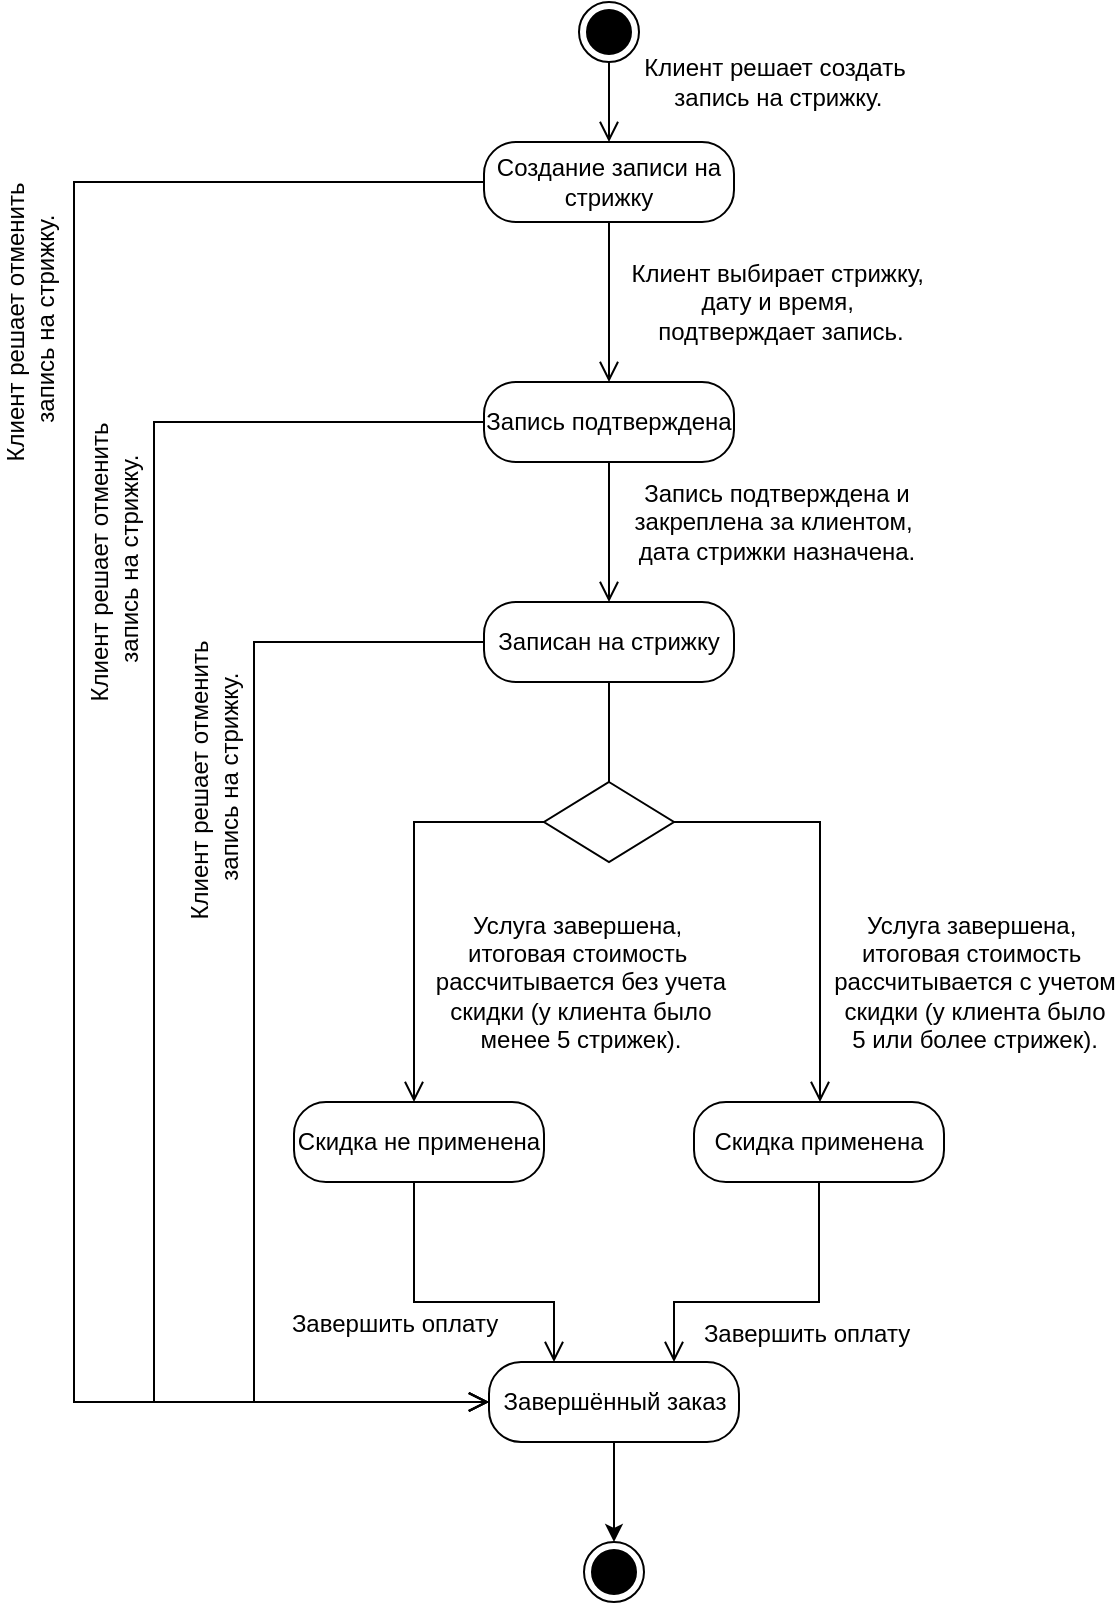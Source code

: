 <mxfile version="26.1.0">
  <diagram name="Страница — 1" id="_JtVkiYtL2jWx4ZhkG_M">
    <mxGraphModel dx="2345" dy="780" grid="1" gridSize="10" guides="1" tooltips="1" connect="1" arrows="1" fold="1" page="1" pageScale="1" pageWidth="827" pageHeight="1169" math="0" shadow="0">
      <root>
        <mxCell id="0" />
        <mxCell id="1" parent="0" />
        <mxCell id="7Jz3YPbekmTBqTyS7CcT-1" value="" style="ellipse;html=1;shape=endState;fillColor=#000000;strokeColor=#000000;" parent="1" vertex="1">
          <mxGeometry x="202.5" y="100" width="30" height="30" as="geometry" />
        </mxCell>
        <mxCell id="7Jz3YPbekmTBqTyS7CcT-2" value="Создание записи на стрижку" style="rounded=1;whiteSpace=wrap;html=1;arcSize=40;" parent="1" vertex="1">
          <mxGeometry x="155" y="170" width="125" height="40" as="geometry" />
        </mxCell>
        <mxCell id="7Jz3YPbekmTBqTyS7CcT-3" value="" style="edgeStyle=orthogonalEdgeStyle;html=1;verticalAlign=bottom;endArrow=open;endSize=8;strokeColor=#000000;rounded=0;fontSize=12;curved=1;" parent="1" source="7Jz3YPbekmTBqTyS7CcT-2" target="7Jz3YPbekmTBqTyS7CcT-6" edge="1">
          <mxGeometry relative="1" as="geometry">
            <mxPoint x="215" y="340" as="targetPoint" />
          </mxGeometry>
        </mxCell>
        <mxCell id="7Jz3YPbekmTBqTyS7CcT-5" value="Клиент выбирает стрижку,&amp;nbsp;&lt;div&gt;дату и время,&amp;nbsp;&lt;/div&gt;&lt;div&gt;подтверждает запись.&lt;/div&gt;" style="edgeLabel;html=1;align=center;verticalAlign=middle;resizable=0;points=[];fontSize=12;labelBackgroundColor=none;" parent="7Jz3YPbekmTBqTyS7CcT-3" vertex="1" connectable="0">
          <mxGeometry x="-0.26" y="1" relative="1" as="geometry">
            <mxPoint x="84" y="10" as="offset" />
          </mxGeometry>
        </mxCell>
        <mxCell id="7Jz3YPbekmTBqTyS7CcT-4" value="" style="edgeStyle=orthogonalEdgeStyle;html=1;verticalAlign=bottom;endArrow=open;endSize=8;strokeColor=#000000;rounded=0;fontSize=12;curved=1;exitX=0.5;exitY=1;exitDx=0;exitDy=0;entryX=0.5;entryY=0;entryDx=0;entryDy=0;" parent="1" source="7Jz3YPbekmTBqTyS7CcT-1" target="7Jz3YPbekmTBqTyS7CcT-2" edge="1">
          <mxGeometry relative="1" as="geometry">
            <mxPoint x="260" y="180" as="targetPoint" />
            <mxPoint x="260" y="120" as="sourcePoint" />
          </mxGeometry>
        </mxCell>
        <mxCell id="7Jz3YPbekmTBqTyS7CcT-6" value="Запись подтверждена" style="rounded=1;whiteSpace=wrap;html=1;arcSize=40;" parent="1" vertex="1">
          <mxGeometry x="155" y="290" width="125" height="40" as="geometry" />
        </mxCell>
        <mxCell id="7Jz3YPbekmTBqTyS7CcT-8" value="Записан на стрижку" style="rounded=1;whiteSpace=wrap;html=1;arcSize=40;" parent="1" vertex="1">
          <mxGeometry x="155" y="400" width="125" height="40" as="geometry" />
        </mxCell>
        <mxCell id="7Jz3YPbekmTBqTyS7CcT-17" value="Скидка применена" style="rounded=1;whiteSpace=wrap;html=1;arcSize=40;" parent="1" vertex="1">
          <mxGeometry x="260" y="650" width="125" height="40" as="geometry" />
        </mxCell>
        <mxCell id="7Jz3YPbekmTBqTyS7CcT-18" value="" style="edgeStyle=orthogonalEdgeStyle;html=1;verticalAlign=bottom;endArrow=open;endSize=8;strokeColor=#000000;rounded=0;fontSize=12;" parent="1" source="7Jz3YPbekmTBqTyS7CcT-2" target="7Jz3YPbekmTBqTyS7CcT-37" edge="1">
          <mxGeometry relative="1" as="geometry">
            <mxPoint x="62" y="290" as="targetPoint" />
            <mxPoint x="225" y="220" as="sourcePoint" />
            <Array as="points">
              <mxPoint x="-50" y="190" />
              <mxPoint x="-50" y="800" />
            </Array>
          </mxGeometry>
        </mxCell>
        <mxCell id="7Jz3YPbekmTBqTyS7CcT-19" value="Клиент решает отменить&lt;div&gt;&amp;nbsp;запись на стрижку.&lt;/div&gt;" style="edgeLabel;html=1;align=center;verticalAlign=middle;resizable=0;points=[];fontSize=12;labelBackgroundColor=none;rotation=270;" parent="7Jz3YPbekmTBqTyS7CcT-18" vertex="1" connectable="0">
          <mxGeometry x="-0.26" y="1" relative="1" as="geometry">
            <mxPoint x="-23" y="-103" as="offset" />
          </mxGeometry>
        </mxCell>
        <mxCell id="7Jz3YPbekmTBqTyS7CcT-20" value="" style="edgeStyle=orthogonalEdgeStyle;html=1;verticalAlign=bottom;endArrow=open;endSize=8;strokeColor=#000000;rounded=0;fontSize=12;" parent="1" source="7Jz3YPbekmTBqTyS7CcT-6" target="7Jz3YPbekmTBqTyS7CcT-8" edge="1">
          <mxGeometry relative="1" as="geometry">
            <mxPoint x="165" y="430" as="targetPoint" />
            <mxPoint x="165" y="200" as="sourcePoint" />
            <Array as="points">
              <mxPoint x="218" y="420" />
              <mxPoint x="218" y="420" />
            </Array>
          </mxGeometry>
        </mxCell>
        <mxCell id="7Jz3YPbekmTBqTyS7CcT-21" value="Запись подтверждена&amp;nbsp;&lt;span style=&quot;background-color: transparent; color: light-dark(rgb(0, 0, 0), rgb(255, 255, 255));&quot;&gt;и&lt;/span&gt;&lt;div&gt;&lt;span style=&quot;background-color: transparent; color: light-dark(rgb(0, 0, 0), rgb(255, 255, 255));&quot;&gt;закреплена&amp;nbsp;&lt;/span&gt;&lt;span style=&quot;background-color: transparent; color: light-dark(rgb(0, 0, 0), rgb(255, 255, 255));&quot;&gt;за клиентом,&amp;nbsp;&lt;/span&gt;&lt;div&gt;&lt;div&gt;дата стрижки назначена.&lt;/div&gt;&lt;/div&gt;&lt;/div&gt;" style="edgeLabel;html=1;align=center;verticalAlign=middle;resizable=0;points=[];fontSize=12;labelBackgroundColor=none;" parent="7Jz3YPbekmTBqTyS7CcT-20" vertex="1" connectable="0">
          <mxGeometry x="-0.26" y="1" relative="1" as="geometry">
            <mxPoint x="82" y="4" as="offset" />
          </mxGeometry>
        </mxCell>
        <mxCell id="7Jz3YPbekmTBqTyS7CcT-28" value="" style="edgeStyle=orthogonalEdgeStyle;html=1;verticalAlign=bottom;endArrow=open;endSize=8;strokeColor=#000000;rounded=0;fontSize=12;exitX=0.5;exitY=1;exitDx=0;exitDy=0;" parent="1" source="7Jz3YPbekmTBqTyS7CcT-8" target="7Jz3YPbekmTBqTyS7CcT-50" edge="1">
          <mxGeometry relative="1" as="geometry">
            <mxPoint x="217.5" y="610" as="targetPoint" />
            <mxPoint x="155" y="510" as="sourcePoint" />
            <Array as="points">
              <mxPoint x="218" y="510" />
              <mxPoint x="120" y="510" />
            </Array>
          </mxGeometry>
        </mxCell>
        <mxCell id="7Jz3YPbekmTBqTyS7CcT-29" value="Услуга завершена,&amp;nbsp;&lt;div&gt;итоговая стоимость&amp;nbsp;&lt;/div&gt;&lt;div&gt;рассчитывается без учета&lt;/div&gt;&lt;div&gt;&lt;span style=&quot;background-color: transparent; color: light-dark(rgb(0, 0, 0), rgb(255, 255, 255));&quot;&gt;скидки (у клиента было&lt;/span&gt;&lt;/div&gt;&lt;div&gt;&lt;span style=&quot;background-color: transparent; color: light-dark(rgb(0, 0, 0), rgb(255, 255, 255));&quot;&gt;менее 5 стрижек&lt;/span&gt;&lt;span style=&quot;background-color: transparent; color: light-dark(rgb(0, 0, 0), rgb(255, 255, 255));&quot;&gt;).&lt;/span&gt;&lt;/div&gt;" style="edgeLabel;html=1;align=center;verticalAlign=middle;resizable=0;points=[];fontSize=12;labelBackgroundColor=none;" parent="7Jz3YPbekmTBqTyS7CcT-28" vertex="1" connectable="0">
          <mxGeometry x="-0.26" y="1" relative="1" as="geometry">
            <mxPoint x="29" y="79" as="offset" />
          </mxGeometry>
        </mxCell>
        <mxCell id="7Jz3YPbekmTBqTyS7CcT-30" value="" style="edgeStyle=orthogonalEdgeStyle;html=1;verticalAlign=bottom;endArrow=open;endSize=8;strokeColor=#000000;rounded=0;fontSize=12;exitX=0.5;exitY=1;exitDx=0;exitDy=0;" parent="1" source="7Jz3YPbekmTBqTyS7CcT-8" target="7Jz3YPbekmTBqTyS7CcT-17" edge="1">
          <mxGeometry relative="1" as="geometry">
            <mxPoint x="360" y="895" as="targetPoint" />
            <mxPoint x="280" y="510" as="sourcePoint" />
            <Array as="points">
              <mxPoint x="218" y="510" />
              <mxPoint x="323" y="510" />
            </Array>
          </mxGeometry>
        </mxCell>
        <mxCell id="7Jz3YPbekmTBqTyS7CcT-31" value="&lt;span style=&quot;color: rgba(0, 0, 0, 0); font-family: monospace; font-size: 0px; text-align: start;&quot;&gt;%3CmxGraphModel%3E%3Croot%3E%3CmxCell%20id%3D%220%22%2F%3E%3CmxCell%20id%3D%221%22%20parent%3D%220%22%2F%3E%3CmxCell%20id%3D%222%22%20value%3D%22%D0%A3%D1%81%D0%BB%D1%83%D0%B3%D0%B0%20%D0%B7%D0%B0%D0%B2%D0%B5%D1%80%D1%88%D0%B5%D0%BD%D0%B0%2C%26amp%3Bnbsp%3B%26lt%3Bdiv%26gt%3B%D0%B8%D1%82%D0%BE%D0%B3%D0%BE%D0%B2%D0%B0%D1%8F%20%D1%81%D1%82%D0%BE%D0%B8%D0%BC%D0%BE%D1%81%D1%82%D1%8C%26amp%3Bnbsp%3B%26lt%3B%2Fdiv%26gt%3B%26lt%3Bdiv%26gt%3B%D1%80%D0%B0%D1%81%D1%81%D1%87%D0%B8%D1%82%D1%8B%D0%B2%D0%B0%D0%B5%D1%82%D1%81%D1%8F%20%D0%B1%D0%B5%D0%B7%20%D1%83%D1%87%D0%B5%D1%82%D0%B0%26lt%3B%2Fdiv%26gt%3B%26lt%3Bdiv%26gt%3B%26lt%3Bspan%20style%3D%26quot%3Bbackground-color%3A%20transparent%3B%20color%3A%20light-dark(rgb(0%2C%200%2C%200)%2C%20rgb(255%2C%20255%2C%20255))%3B%26quot%3B%26gt%3B%D1%81%D0%BA%D0%B8%D0%B4%D0%BA%D0%B8%20(%D1%83%20%D0%BA%D0%BB%D0%B8%D0%B5%D0%BD%D1%82%D0%B0%20%D0%B1%D1%8B%D0%BB%D0%BE%26lt%3B%2Fspan%26gt%3B%26lt%3B%2Fdiv%26gt%3B%26lt%3Bdiv%26gt%3B%26lt%3Bspan%20style%3D%26quot%3Bbackground-color%3A%20transparent%3B%20color%3A%20light-dark(rgb(0%2C%200%2C%200)%2C%20rgb(255%2C%20255%2C%20255))%3B%26quot%3B%26gt%3B%D0%BC%D0%B5%D0%BD%D0%B5%D0%B5%205%20%D1%81%D1%82%D1%80%D0%B8%D0%B6%D0%B5%D0%BA%26lt%3B%2Fspan%26gt%3B%26lt%3Bspan%20style%3D%26quot%3Bbackground-color%3A%20transparent%3B%20color%3A%20light-dark(rgb(0%2C%200%2C%200)%2C%20rgb(255%2C%20255%2C%20255))%3B%26quot%3B%26gt%3B).%26lt%3B%2Fspan%26gt%3B%26lt%3B%2Fdiv%26gt%3B%22%20style%3D%22edgeLabel%3Bhtml%3D1%3Balign%3Dcenter%3BverticalAlign%3Dmiddle%3Bresizable%3D0%3Bpoints%3D%5B%5D%3BfontSize%3D12%3BlabelBackgroundColor%3Dnone%3B%22%20vertex%3D%221%22%20connectable%3D%220%22%20parent%3D%221%22%3E%3CmxGeometry%20x%3D%22200%22%20y%3D%22720%22%20as%3D%22geometry%22%2F%3E%3C%2FmxCell%3E%3C%2Froot%3E%3C%2FmxGraphModel%3E&lt;/span&gt;" style="edgeLabel;html=1;align=center;verticalAlign=middle;resizable=0;points=[];fontSize=12;labelBackgroundColor=none;" parent="7Jz3YPbekmTBqTyS7CcT-30" vertex="1" connectable="0">
          <mxGeometry x="-0.26" y="1" relative="1" as="geometry">
            <mxPoint x="76" y="55" as="offset" />
          </mxGeometry>
        </mxCell>
        <mxCell id="7Jz3YPbekmTBqTyS7CcT-34" value="" style="ellipse;html=1;shape=endState;fillColor=#000000;strokeColor=#000000;" parent="1" vertex="1">
          <mxGeometry x="205" y="870" width="30" height="30" as="geometry" />
        </mxCell>
        <mxCell id="ryOpIvGTeBT19iTqLZKd-1" style="edgeStyle=orthogonalEdgeStyle;rounded=0;orthogonalLoop=1;jettySize=auto;html=1;exitX=0.5;exitY=1;exitDx=0;exitDy=0;" parent="1" source="7Jz3YPbekmTBqTyS7CcT-37" target="7Jz3YPbekmTBqTyS7CcT-34" edge="1">
          <mxGeometry relative="1" as="geometry" />
        </mxCell>
        <mxCell id="7Jz3YPbekmTBqTyS7CcT-37" value="Завершённый заказ" style="rounded=1;whiteSpace=wrap;html=1;arcSize=40;" parent="1" vertex="1">
          <mxGeometry x="157.5" y="780" width="125" height="40" as="geometry" />
        </mxCell>
        <mxCell id="7Jz3YPbekmTBqTyS7CcT-40" value="Клиент решает создать&lt;div&gt;&amp;nbsp;запись на стрижку.&lt;/div&gt;" style="edgeLabel;html=1;align=center;verticalAlign=middle;resizable=0;points=[];fontSize=12;labelBackgroundColor=none;rotation=0;" parent="1" vertex="1" connectable="0">
          <mxGeometry x="299.997" y="140" as="geometry" />
        </mxCell>
        <mxCell id="7Jz3YPbekmTBqTyS7CcT-43" value="" style="edgeStyle=orthogonalEdgeStyle;html=1;verticalAlign=bottom;endArrow=open;endSize=8;strokeColor=#000000;rounded=0;fontSize=12;" parent="1" source="7Jz3YPbekmTBqTyS7CcT-6" target="7Jz3YPbekmTBqTyS7CcT-37" edge="1">
          <mxGeometry relative="1" as="geometry">
            <mxPoint x="165" y="940" as="targetPoint" />
            <mxPoint x="165" y="200" as="sourcePoint" />
            <Array as="points">
              <mxPoint x="-10" y="310" />
              <mxPoint x="-10" y="800" />
            </Array>
          </mxGeometry>
        </mxCell>
        <mxCell id="7Jz3YPbekmTBqTyS7CcT-44" value="Клиент решает отменить&lt;div&gt;&amp;nbsp;запись на стрижку.&lt;/div&gt;" style="edgeLabel;html=1;align=center;verticalAlign=middle;resizable=0;points=[];fontSize=12;labelBackgroundColor=none;rotation=-90;" parent="7Jz3YPbekmTBqTyS7CcT-43" vertex="1" connectable="0">
          <mxGeometry x="-0.26" y="1" relative="1" as="geometry">
            <mxPoint x="-21" y="-69" as="offset" />
          </mxGeometry>
        </mxCell>
        <mxCell id="7Jz3YPbekmTBqTyS7CcT-45" value="" style="edgeStyle=orthogonalEdgeStyle;html=1;verticalAlign=bottom;endArrow=open;endSize=8;strokeColor=#000000;rounded=0;fontSize=12;" parent="1" source="7Jz3YPbekmTBqTyS7CcT-8" target="7Jz3YPbekmTBqTyS7CcT-37" edge="1">
          <mxGeometry relative="1" as="geometry">
            <mxPoint x="160" y="860" as="targetPoint" />
            <mxPoint x="165" y="320" as="sourcePoint" />
            <Array as="points">
              <mxPoint x="40" y="420" />
              <mxPoint x="40" y="800" />
            </Array>
          </mxGeometry>
        </mxCell>
        <mxCell id="7Jz3YPbekmTBqTyS7CcT-46" value="Клиент решает отменить&lt;div&gt;&amp;nbsp;запись на стрижку.&lt;/div&gt;" style="edgeLabel;html=1;align=center;verticalAlign=middle;resizable=0;points=[];fontSize=12;labelBackgroundColor=none;rotation=-90;" parent="7Jz3YPbekmTBqTyS7CcT-45" vertex="1" connectable="0">
          <mxGeometry x="-0.26" y="1" relative="1" as="geometry">
            <mxPoint x="-21" y="-42" as="offset" />
          </mxGeometry>
        </mxCell>
        <mxCell id="7Jz3YPbekmTBqTyS7CcT-50" value="Скидка не применена" style="rounded=1;whiteSpace=wrap;html=1;arcSize=40;" parent="1" vertex="1">
          <mxGeometry x="60" y="650" width="125" height="40" as="geometry" />
        </mxCell>
        <mxCell id="7Jz3YPbekmTBqTyS7CcT-51" value="" style="edgeStyle=orthogonalEdgeStyle;html=1;verticalAlign=bottom;endArrow=open;endSize=8;strokeColor=#000000;rounded=0;fontSize=12;" parent="1" source="7Jz3YPbekmTBqTyS7CcT-17" target="7Jz3YPbekmTBqTyS7CcT-37" edge="1">
          <mxGeometry relative="1" as="geometry">
            <mxPoint x="403" y="670" as="targetPoint" />
            <mxPoint x="290" y="640" as="sourcePoint" />
            <Array as="points">
              <mxPoint x="323" y="750" />
              <mxPoint x="250" y="750" />
            </Array>
          </mxGeometry>
        </mxCell>
        <mxCell id="7Jz3YPbekmTBqTyS7CcT-54" value="" style="edgeStyle=orthogonalEdgeStyle;html=1;verticalAlign=bottom;endArrow=open;endSize=8;strokeColor=#000000;rounded=0;fontSize=12;" parent="1" source="7Jz3YPbekmTBqTyS7CcT-50" target="7Jz3YPbekmTBqTyS7CcT-37" edge="1">
          <mxGeometry relative="1" as="geometry">
            <mxPoint x="260" y="790" as="targetPoint" />
            <mxPoint x="340" y="700" as="sourcePoint" />
            <Array as="points">
              <mxPoint x="120" y="750" />
              <mxPoint x="190" y="750" />
            </Array>
          </mxGeometry>
        </mxCell>
        <mxCell id="7Jz3YPbekmTBqTyS7CcT-57" value="Завершить оплату" style="edgeLabel;html=1;align=center;verticalAlign=middle;resizable=0;points=[];fontSize=12;" parent="7Jz3YPbekmTBqTyS7CcT-54" vertex="1" connectable="0">
          <mxGeometry x="-0.458" y="4" relative="1" as="geometry">
            <mxPoint x="-14" y="27" as="offset" />
          </mxGeometry>
        </mxCell>
        <mxCell id="7Jz3YPbekmTBqTyS7CcT-55" value="Услуга завершена,&amp;nbsp;&lt;div&gt;итоговая стоимость&amp;nbsp;&lt;/div&gt;&lt;div&gt;рассчитывается с учетом&lt;/div&gt;&lt;div&gt;&lt;span style=&quot;background-color: transparent; color: light-dark(rgb(0, 0, 0), rgb(255, 255, 255));&quot;&gt;скидки (у клиента было&lt;/span&gt;&lt;/div&gt;&lt;div&gt;&lt;span style=&quot;background-color: transparent; color: light-dark(rgb(0, 0, 0), rgb(255, 255, 255));&quot;&gt;5 или более стрижек&lt;/span&gt;&lt;span style=&quot;background-color: transparent; color: light-dark(rgb(0, 0, 0), rgb(255, 255, 255));&quot;&gt;).&lt;/span&gt;&lt;/div&gt;" style="edgeLabel;html=1;align=center;verticalAlign=middle;resizable=0;points=[];fontSize=12;labelBackgroundColor=none;" parent="1" vertex="1" connectable="0">
          <mxGeometry x="400" y="590" as="geometry" />
        </mxCell>
        <mxCell id="7Jz3YPbekmTBqTyS7CcT-58" value="Завершить оплату" style="edgeLabel;html=1;align=center;verticalAlign=middle;resizable=0;points=[];fontSize=12;" parent="1" vertex="1" connectable="0">
          <mxGeometry x="170" y="769.998" as="geometry">
            <mxPoint x="146" y="-4" as="offset" />
          </mxGeometry>
        </mxCell>
        <mxCell id="HnG0X9KoZz_pwXEbzmrH-1" value="" style="rhombus;whiteSpace=wrap;html=1;" vertex="1" parent="1">
          <mxGeometry x="185" y="490" width="65" height="40" as="geometry" />
        </mxCell>
      </root>
    </mxGraphModel>
  </diagram>
</mxfile>
